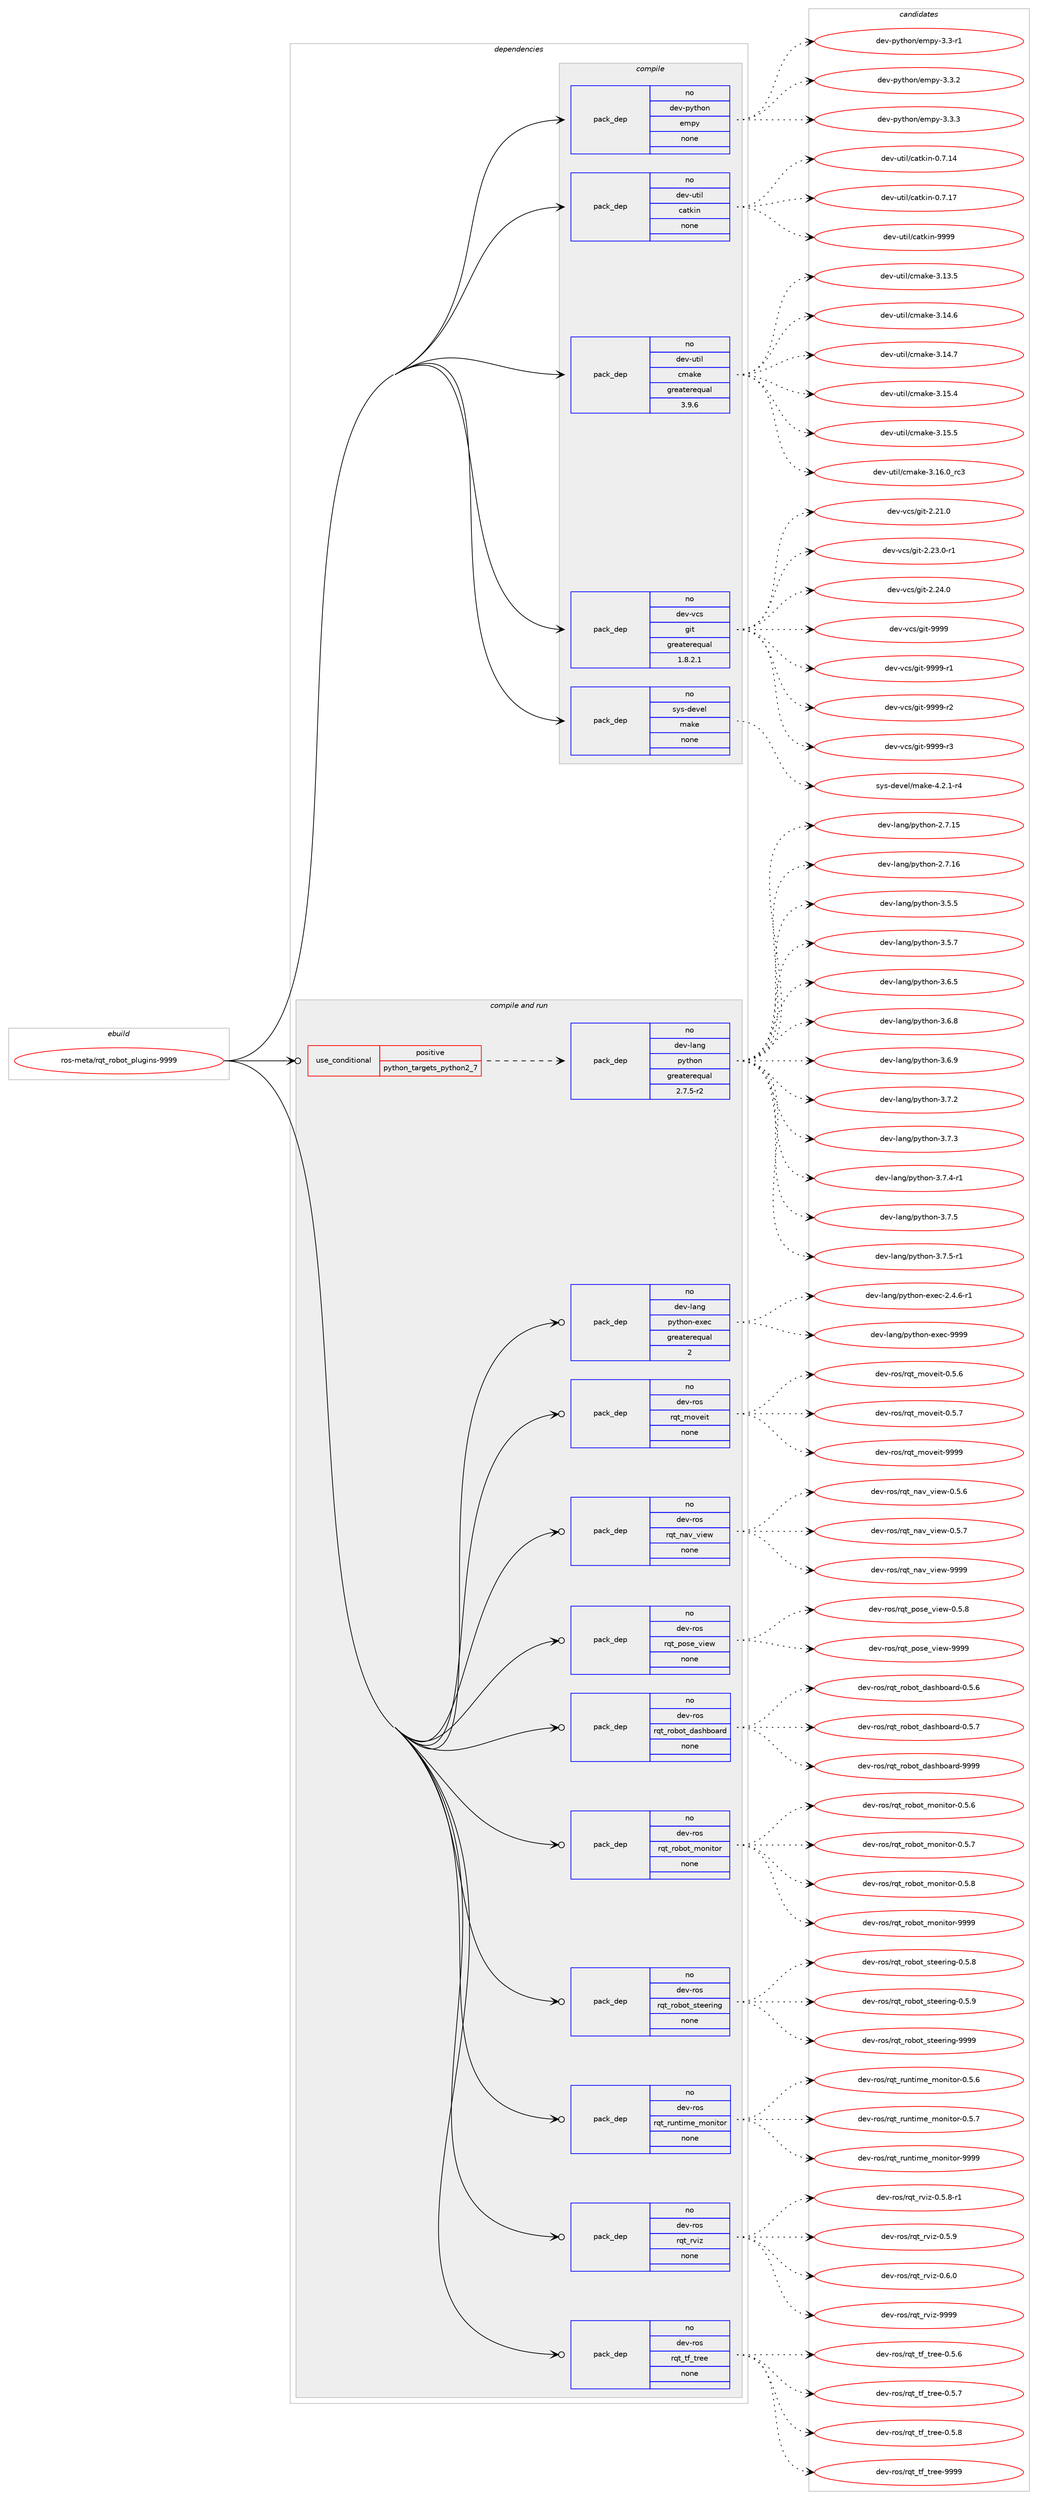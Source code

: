 digraph prolog {

# *************
# Graph options
# *************

newrank=true;
concentrate=true;
compound=true;
graph [rankdir=LR,fontname=Helvetica,fontsize=10,ranksep=1.5];#, ranksep=2.5, nodesep=0.2];
edge  [arrowhead=vee];
node  [fontname=Helvetica,fontsize=10];

# **********
# The ebuild
# **********

subgraph cluster_leftcol {
color=gray;
rank=same;
label=<<i>ebuild</i>>;
id [label="ros-meta/rqt_robot_plugins-9999", color=red, width=4, href="../ros-meta/rqt_robot_plugins-9999.svg"];
}

# ****************
# The dependencies
# ****************

subgraph cluster_midcol {
color=gray;
label=<<i>dependencies</i>>;
subgraph cluster_compile {
fillcolor="#eeeeee";
style=filled;
label=<<i>compile</i>>;
subgraph pack627204 {
dependency848632 [label=<<TABLE BORDER="0" CELLBORDER="1" CELLSPACING="0" CELLPADDING="4" WIDTH="220"><TR><TD ROWSPAN="6" CELLPADDING="30">pack_dep</TD></TR><TR><TD WIDTH="110">no</TD></TR><TR><TD>dev-python</TD></TR><TR><TD>empy</TD></TR><TR><TD>none</TD></TR><TR><TD></TD></TR></TABLE>>, shape=none, color=blue];
}
id:e -> dependency848632:w [weight=20,style="solid",arrowhead="vee"];
subgraph pack627205 {
dependency848633 [label=<<TABLE BORDER="0" CELLBORDER="1" CELLSPACING="0" CELLPADDING="4" WIDTH="220"><TR><TD ROWSPAN="6" CELLPADDING="30">pack_dep</TD></TR><TR><TD WIDTH="110">no</TD></TR><TR><TD>dev-util</TD></TR><TR><TD>catkin</TD></TR><TR><TD>none</TD></TR><TR><TD></TD></TR></TABLE>>, shape=none, color=blue];
}
id:e -> dependency848633:w [weight=20,style="solid",arrowhead="vee"];
subgraph pack627206 {
dependency848634 [label=<<TABLE BORDER="0" CELLBORDER="1" CELLSPACING="0" CELLPADDING="4" WIDTH="220"><TR><TD ROWSPAN="6" CELLPADDING="30">pack_dep</TD></TR><TR><TD WIDTH="110">no</TD></TR><TR><TD>dev-util</TD></TR><TR><TD>cmake</TD></TR><TR><TD>greaterequal</TD></TR><TR><TD>3.9.6</TD></TR></TABLE>>, shape=none, color=blue];
}
id:e -> dependency848634:w [weight=20,style="solid",arrowhead="vee"];
subgraph pack627207 {
dependency848635 [label=<<TABLE BORDER="0" CELLBORDER="1" CELLSPACING="0" CELLPADDING="4" WIDTH="220"><TR><TD ROWSPAN="6" CELLPADDING="30">pack_dep</TD></TR><TR><TD WIDTH="110">no</TD></TR><TR><TD>dev-vcs</TD></TR><TR><TD>git</TD></TR><TR><TD>greaterequal</TD></TR><TR><TD>1.8.2.1</TD></TR></TABLE>>, shape=none, color=blue];
}
id:e -> dependency848635:w [weight=20,style="solid",arrowhead="vee"];
subgraph pack627208 {
dependency848636 [label=<<TABLE BORDER="0" CELLBORDER="1" CELLSPACING="0" CELLPADDING="4" WIDTH="220"><TR><TD ROWSPAN="6" CELLPADDING="30">pack_dep</TD></TR><TR><TD WIDTH="110">no</TD></TR><TR><TD>sys-devel</TD></TR><TR><TD>make</TD></TR><TR><TD>none</TD></TR><TR><TD></TD></TR></TABLE>>, shape=none, color=blue];
}
id:e -> dependency848636:w [weight=20,style="solid",arrowhead="vee"];
}
subgraph cluster_compileandrun {
fillcolor="#eeeeee";
style=filled;
label=<<i>compile and run</i>>;
subgraph cond206494 {
dependency848637 [label=<<TABLE BORDER="0" CELLBORDER="1" CELLSPACING="0" CELLPADDING="4"><TR><TD ROWSPAN="3" CELLPADDING="10">use_conditional</TD></TR><TR><TD>positive</TD></TR><TR><TD>python_targets_python2_7</TD></TR></TABLE>>, shape=none, color=red];
subgraph pack627209 {
dependency848638 [label=<<TABLE BORDER="0" CELLBORDER="1" CELLSPACING="0" CELLPADDING="4" WIDTH="220"><TR><TD ROWSPAN="6" CELLPADDING="30">pack_dep</TD></TR><TR><TD WIDTH="110">no</TD></TR><TR><TD>dev-lang</TD></TR><TR><TD>python</TD></TR><TR><TD>greaterequal</TD></TR><TR><TD>2.7.5-r2</TD></TR></TABLE>>, shape=none, color=blue];
}
dependency848637:e -> dependency848638:w [weight=20,style="dashed",arrowhead="vee"];
}
id:e -> dependency848637:w [weight=20,style="solid",arrowhead="odotvee"];
subgraph pack627210 {
dependency848639 [label=<<TABLE BORDER="0" CELLBORDER="1" CELLSPACING="0" CELLPADDING="4" WIDTH="220"><TR><TD ROWSPAN="6" CELLPADDING="30">pack_dep</TD></TR><TR><TD WIDTH="110">no</TD></TR><TR><TD>dev-lang</TD></TR><TR><TD>python-exec</TD></TR><TR><TD>greaterequal</TD></TR><TR><TD>2</TD></TR></TABLE>>, shape=none, color=blue];
}
id:e -> dependency848639:w [weight=20,style="solid",arrowhead="odotvee"];
subgraph pack627211 {
dependency848640 [label=<<TABLE BORDER="0" CELLBORDER="1" CELLSPACING="0" CELLPADDING="4" WIDTH="220"><TR><TD ROWSPAN="6" CELLPADDING="30">pack_dep</TD></TR><TR><TD WIDTH="110">no</TD></TR><TR><TD>dev-ros</TD></TR><TR><TD>rqt_moveit</TD></TR><TR><TD>none</TD></TR><TR><TD></TD></TR></TABLE>>, shape=none, color=blue];
}
id:e -> dependency848640:w [weight=20,style="solid",arrowhead="odotvee"];
subgraph pack627212 {
dependency848641 [label=<<TABLE BORDER="0" CELLBORDER="1" CELLSPACING="0" CELLPADDING="4" WIDTH="220"><TR><TD ROWSPAN="6" CELLPADDING="30">pack_dep</TD></TR><TR><TD WIDTH="110">no</TD></TR><TR><TD>dev-ros</TD></TR><TR><TD>rqt_nav_view</TD></TR><TR><TD>none</TD></TR><TR><TD></TD></TR></TABLE>>, shape=none, color=blue];
}
id:e -> dependency848641:w [weight=20,style="solid",arrowhead="odotvee"];
subgraph pack627213 {
dependency848642 [label=<<TABLE BORDER="0" CELLBORDER="1" CELLSPACING="0" CELLPADDING="4" WIDTH="220"><TR><TD ROWSPAN="6" CELLPADDING="30">pack_dep</TD></TR><TR><TD WIDTH="110">no</TD></TR><TR><TD>dev-ros</TD></TR><TR><TD>rqt_pose_view</TD></TR><TR><TD>none</TD></TR><TR><TD></TD></TR></TABLE>>, shape=none, color=blue];
}
id:e -> dependency848642:w [weight=20,style="solid",arrowhead="odotvee"];
subgraph pack627214 {
dependency848643 [label=<<TABLE BORDER="0" CELLBORDER="1" CELLSPACING="0" CELLPADDING="4" WIDTH="220"><TR><TD ROWSPAN="6" CELLPADDING="30">pack_dep</TD></TR><TR><TD WIDTH="110">no</TD></TR><TR><TD>dev-ros</TD></TR><TR><TD>rqt_robot_dashboard</TD></TR><TR><TD>none</TD></TR><TR><TD></TD></TR></TABLE>>, shape=none, color=blue];
}
id:e -> dependency848643:w [weight=20,style="solid",arrowhead="odotvee"];
subgraph pack627215 {
dependency848644 [label=<<TABLE BORDER="0" CELLBORDER="1" CELLSPACING="0" CELLPADDING="4" WIDTH="220"><TR><TD ROWSPAN="6" CELLPADDING="30">pack_dep</TD></TR><TR><TD WIDTH="110">no</TD></TR><TR><TD>dev-ros</TD></TR><TR><TD>rqt_robot_monitor</TD></TR><TR><TD>none</TD></TR><TR><TD></TD></TR></TABLE>>, shape=none, color=blue];
}
id:e -> dependency848644:w [weight=20,style="solid",arrowhead="odotvee"];
subgraph pack627216 {
dependency848645 [label=<<TABLE BORDER="0" CELLBORDER="1" CELLSPACING="0" CELLPADDING="4" WIDTH="220"><TR><TD ROWSPAN="6" CELLPADDING="30">pack_dep</TD></TR><TR><TD WIDTH="110">no</TD></TR><TR><TD>dev-ros</TD></TR><TR><TD>rqt_robot_steering</TD></TR><TR><TD>none</TD></TR><TR><TD></TD></TR></TABLE>>, shape=none, color=blue];
}
id:e -> dependency848645:w [weight=20,style="solid",arrowhead="odotvee"];
subgraph pack627217 {
dependency848646 [label=<<TABLE BORDER="0" CELLBORDER="1" CELLSPACING="0" CELLPADDING="4" WIDTH="220"><TR><TD ROWSPAN="6" CELLPADDING="30">pack_dep</TD></TR><TR><TD WIDTH="110">no</TD></TR><TR><TD>dev-ros</TD></TR><TR><TD>rqt_runtime_monitor</TD></TR><TR><TD>none</TD></TR><TR><TD></TD></TR></TABLE>>, shape=none, color=blue];
}
id:e -> dependency848646:w [weight=20,style="solid",arrowhead="odotvee"];
subgraph pack627218 {
dependency848647 [label=<<TABLE BORDER="0" CELLBORDER="1" CELLSPACING="0" CELLPADDING="4" WIDTH="220"><TR><TD ROWSPAN="6" CELLPADDING="30">pack_dep</TD></TR><TR><TD WIDTH="110">no</TD></TR><TR><TD>dev-ros</TD></TR><TR><TD>rqt_rviz</TD></TR><TR><TD>none</TD></TR><TR><TD></TD></TR></TABLE>>, shape=none, color=blue];
}
id:e -> dependency848647:w [weight=20,style="solid",arrowhead="odotvee"];
subgraph pack627219 {
dependency848648 [label=<<TABLE BORDER="0" CELLBORDER="1" CELLSPACING="0" CELLPADDING="4" WIDTH="220"><TR><TD ROWSPAN="6" CELLPADDING="30">pack_dep</TD></TR><TR><TD WIDTH="110">no</TD></TR><TR><TD>dev-ros</TD></TR><TR><TD>rqt_tf_tree</TD></TR><TR><TD>none</TD></TR><TR><TD></TD></TR></TABLE>>, shape=none, color=blue];
}
id:e -> dependency848648:w [weight=20,style="solid",arrowhead="odotvee"];
}
subgraph cluster_run {
fillcolor="#eeeeee";
style=filled;
label=<<i>run</i>>;
}
}

# **************
# The candidates
# **************

subgraph cluster_choices {
rank=same;
color=gray;
label=<<i>candidates</i>>;

subgraph choice627204 {
color=black;
nodesep=1;
choice1001011184511212111610411111047101109112121455146514511449 [label="dev-python/empy-3.3-r1", color=red, width=4,href="../dev-python/empy-3.3-r1.svg"];
choice1001011184511212111610411111047101109112121455146514650 [label="dev-python/empy-3.3.2", color=red, width=4,href="../dev-python/empy-3.3.2.svg"];
choice1001011184511212111610411111047101109112121455146514651 [label="dev-python/empy-3.3.3", color=red, width=4,href="../dev-python/empy-3.3.3.svg"];
dependency848632:e -> choice1001011184511212111610411111047101109112121455146514511449:w [style=dotted,weight="100"];
dependency848632:e -> choice1001011184511212111610411111047101109112121455146514650:w [style=dotted,weight="100"];
dependency848632:e -> choice1001011184511212111610411111047101109112121455146514651:w [style=dotted,weight="100"];
}
subgraph choice627205 {
color=black;
nodesep=1;
choice1001011184511711610510847999711610710511045484655464952 [label="dev-util/catkin-0.7.14", color=red, width=4,href="../dev-util/catkin-0.7.14.svg"];
choice1001011184511711610510847999711610710511045484655464955 [label="dev-util/catkin-0.7.17", color=red, width=4,href="../dev-util/catkin-0.7.17.svg"];
choice100101118451171161051084799971161071051104557575757 [label="dev-util/catkin-9999", color=red, width=4,href="../dev-util/catkin-9999.svg"];
dependency848633:e -> choice1001011184511711610510847999711610710511045484655464952:w [style=dotted,weight="100"];
dependency848633:e -> choice1001011184511711610510847999711610710511045484655464955:w [style=dotted,weight="100"];
dependency848633:e -> choice100101118451171161051084799971161071051104557575757:w [style=dotted,weight="100"];
}
subgraph choice627206 {
color=black;
nodesep=1;
choice1001011184511711610510847991099710710145514649514653 [label="dev-util/cmake-3.13.5", color=red, width=4,href="../dev-util/cmake-3.13.5.svg"];
choice1001011184511711610510847991099710710145514649524654 [label="dev-util/cmake-3.14.6", color=red, width=4,href="../dev-util/cmake-3.14.6.svg"];
choice1001011184511711610510847991099710710145514649524655 [label="dev-util/cmake-3.14.7", color=red, width=4,href="../dev-util/cmake-3.14.7.svg"];
choice1001011184511711610510847991099710710145514649534652 [label="dev-util/cmake-3.15.4", color=red, width=4,href="../dev-util/cmake-3.15.4.svg"];
choice1001011184511711610510847991099710710145514649534653 [label="dev-util/cmake-3.15.5", color=red, width=4,href="../dev-util/cmake-3.15.5.svg"];
choice1001011184511711610510847991099710710145514649544648951149951 [label="dev-util/cmake-3.16.0_rc3", color=red, width=4,href="../dev-util/cmake-3.16.0_rc3.svg"];
dependency848634:e -> choice1001011184511711610510847991099710710145514649514653:w [style=dotted,weight="100"];
dependency848634:e -> choice1001011184511711610510847991099710710145514649524654:w [style=dotted,weight="100"];
dependency848634:e -> choice1001011184511711610510847991099710710145514649524655:w [style=dotted,weight="100"];
dependency848634:e -> choice1001011184511711610510847991099710710145514649534652:w [style=dotted,weight="100"];
dependency848634:e -> choice1001011184511711610510847991099710710145514649534653:w [style=dotted,weight="100"];
dependency848634:e -> choice1001011184511711610510847991099710710145514649544648951149951:w [style=dotted,weight="100"];
}
subgraph choice627207 {
color=black;
nodesep=1;
choice10010111845118991154710310511645504650494648 [label="dev-vcs/git-2.21.0", color=red, width=4,href="../dev-vcs/git-2.21.0.svg"];
choice100101118451189911547103105116455046505146484511449 [label="dev-vcs/git-2.23.0-r1", color=red, width=4,href="../dev-vcs/git-2.23.0-r1.svg"];
choice10010111845118991154710310511645504650524648 [label="dev-vcs/git-2.24.0", color=red, width=4,href="../dev-vcs/git-2.24.0.svg"];
choice1001011184511899115471031051164557575757 [label="dev-vcs/git-9999", color=red, width=4,href="../dev-vcs/git-9999.svg"];
choice10010111845118991154710310511645575757574511449 [label="dev-vcs/git-9999-r1", color=red, width=4,href="../dev-vcs/git-9999-r1.svg"];
choice10010111845118991154710310511645575757574511450 [label="dev-vcs/git-9999-r2", color=red, width=4,href="../dev-vcs/git-9999-r2.svg"];
choice10010111845118991154710310511645575757574511451 [label="dev-vcs/git-9999-r3", color=red, width=4,href="../dev-vcs/git-9999-r3.svg"];
dependency848635:e -> choice10010111845118991154710310511645504650494648:w [style=dotted,weight="100"];
dependency848635:e -> choice100101118451189911547103105116455046505146484511449:w [style=dotted,weight="100"];
dependency848635:e -> choice10010111845118991154710310511645504650524648:w [style=dotted,weight="100"];
dependency848635:e -> choice1001011184511899115471031051164557575757:w [style=dotted,weight="100"];
dependency848635:e -> choice10010111845118991154710310511645575757574511449:w [style=dotted,weight="100"];
dependency848635:e -> choice10010111845118991154710310511645575757574511450:w [style=dotted,weight="100"];
dependency848635:e -> choice10010111845118991154710310511645575757574511451:w [style=dotted,weight="100"];
}
subgraph choice627208 {
color=black;
nodesep=1;
choice1151211154510010111810110847109971071014552465046494511452 [label="sys-devel/make-4.2.1-r4", color=red, width=4,href="../sys-devel/make-4.2.1-r4.svg"];
dependency848636:e -> choice1151211154510010111810110847109971071014552465046494511452:w [style=dotted,weight="100"];
}
subgraph choice627209 {
color=black;
nodesep=1;
choice10010111845108971101034711212111610411111045504655464953 [label="dev-lang/python-2.7.15", color=red, width=4,href="../dev-lang/python-2.7.15.svg"];
choice10010111845108971101034711212111610411111045504655464954 [label="dev-lang/python-2.7.16", color=red, width=4,href="../dev-lang/python-2.7.16.svg"];
choice100101118451089711010347112121116104111110455146534653 [label="dev-lang/python-3.5.5", color=red, width=4,href="../dev-lang/python-3.5.5.svg"];
choice100101118451089711010347112121116104111110455146534655 [label="dev-lang/python-3.5.7", color=red, width=4,href="../dev-lang/python-3.5.7.svg"];
choice100101118451089711010347112121116104111110455146544653 [label="dev-lang/python-3.6.5", color=red, width=4,href="../dev-lang/python-3.6.5.svg"];
choice100101118451089711010347112121116104111110455146544656 [label="dev-lang/python-3.6.8", color=red, width=4,href="../dev-lang/python-3.6.8.svg"];
choice100101118451089711010347112121116104111110455146544657 [label="dev-lang/python-3.6.9", color=red, width=4,href="../dev-lang/python-3.6.9.svg"];
choice100101118451089711010347112121116104111110455146554650 [label="dev-lang/python-3.7.2", color=red, width=4,href="../dev-lang/python-3.7.2.svg"];
choice100101118451089711010347112121116104111110455146554651 [label="dev-lang/python-3.7.3", color=red, width=4,href="../dev-lang/python-3.7.3.svg"];
choice1001011184510897110103471121211161041111104551465546524511449 [label="dev-lang/python-3.7.4-r1", color=red, width=4,href="../dev-lang/python-3.7.4-r1.svg"];
choice100101118451089711010347112121116104111110455146554653 [label="dev-lang/python-3.7.5", color=red, width=4,href="../dev-lang/python-3.7.5.svg"];
choice1001011184510897110103471121211161041111104551465546534511449 [label="dev-lang/python-3.7.5-r1", color=red, width=4,href="../dev-lang/python-3.7.5-r1.svg"];
dependency848638:e -> choice10010111845108971101034711212111610411111045504655464953:w [style=dotted,weight="100"];
dependency848638:e -> choice10010111845108971101034711212111610411111045504655464954:w [style=dotted,weight="100"];
dependency848638:e -> choice100101118451089711010347112121116104111110455146534653:w [style=dotted,weight="100"];
dependency848638:e -> choice100101118451089711010347112121116104111110455146534655:w [style=dotted,weight="100"];
dependency848638:e -> choice100101118451089711010347112121116104111110455146544653:w [style=dotted,weight="100"];
dependency848638:e -> choice100101118451089711010347112121116104111110455146544656:w [style=dotted,weight="100"];
dependency848638:e -> choice100101118451089711010347112121116104111110455146544657:w [style=dotted,weight="100"];
dependency848638:e -> choice100101118451089711010347112121116104111110455146554650:w [style=dotted,weight="100"];
dependency848638:e -> choice100101118451089711010347112121116104111110455146554651:w [style=dotted,weight="100"];
dependency848638:e -> choice1001011184510897110103471121211161041111104551465546524511449:w [style=dotted,weight="100"];
dependency848638:e -> choice100101118451089711010347112121116104111110455146554653:w [style=dotted,weight="100"];
dependency848638:e -> choice1001011184510897110103471121211161041111104551465546534511449:w [style=dotted,weight="100"];
}
subgraph choice627210 {
color=black;
nodesep=1;
choice10010111845108971101034711212111610411111045101120101994550465246544511449 [label="dev-lang/python-exec-2.4.6-r1", color=red, width=4,href="../dev-lang/python-exec-2.4.6-r1.svg"];
choice10010111845108971101034711212111610411111045101120101994557575757 [label="dev-lang/python-exec-9999", color=red, width=4,href="../dev-lang/python-exec-9999.svg"];
dependency848639:e -> choice10010111845108971101034711212111610411111045101120101994550465246544511449:w [style=dotted,weight="100"];
dependency848639:e -> choice10010111845108971101034711212111610411111045101120101994557575757:w [style=dotted,weight="100"];
}
subgraph choice627211 {
color=black;
nodesep=1;
choice100101118451141111154711411311695109111118101105116454846534654 [label="dev-ros/rqt_moveit-0.5.6", color=red, width=4,href="../dev-ros/rqt_moveit-0.5.6.svg"];
choice100101118451141111154711411311695109111118101105116454846534655 [label="dev-ros/rqt_moveit-0.5.7", color=red, width=4,href="../dev-ros/rqt_moveit-0.5.7.svg"];
choice1001011184511411111547114113116951091111181011051164557575757 [label="dev-ros/rqt_moveit-9999", color=red, width=4,href="../dev-ros/rqt_moveit-9999.svg"];
dependency848640:e -> choice100101118451141111154711411311695109111118101105116454846534654:w [style=dotted,weight="100"];
dependency848640:e -> choice100101118451141111154711411311695109111118101105116454846534655:w [style=dotted,weight="100"];
dependency848640:e -> choice1001011184511411111547114113116951091111181011051164557575757:w [style=dotted,weight="100"];
}
subgraph choice627212 {
color=black;
nodesep=1;
choice1001011184511411111547114113116951109711895118105101119454846534654 [label="dev-ros/rqt_nav_view-0.5.6", color=red, width=4,href="../dev-ros/rqt_nav_view-0.5.6.svg"];
choice1001011184511411111547114113116951109711895118105101119454846534655 [label="dev-ros/rqt_nav_view-0.5.7", color=red, width=4,href="../dev-ros/rqt_nav_view-0.5.7.svg"];
choice10010111845114111115471141131169511097118951181051011194557575757 [label="dev-ros/rqt_nav_view-9999", color=red, width=4,href="../dev-ros/rqt_nav_view-9999.svg"];
dependency848641:e -> choice1001011184511411111547114113116951109711895118105101119454846534654:w [style=dotted,weight="100"];
dependency848641:e -> choice1001011184511411111547114113116951109711895118105101119454846534655:w [style=dotted,weight="100"];
dependency848641:e -> choice10010111845114111115471141131169511097118951181051011194557575757:w [style=dotted,weight="100"];
}
subgraph choice627213 {
color=black;
nodesep=1;
choice10010111845114111115471141131169511211111510195118105101119454846534656 [label="dev-ros/rqt_pose_view-0.5.8", color=red, width=4,href="../dev-ros/rqt_pose_view-0.5.8.svg"];
choice100101118451141111154711411311695112111115101951181051011194557575757 [label="dev-ros/rqt_pose_view-9999", color=red, width=4,href="../dev-ros/rqt_pose_view-9999.svg"];
dependency848642:e -> choice10010111845114111115471141131169511211111510195118105101119454846534656:w [style=dotted,weight="100"];
dependency848642:e -> choice100101118451141111154711411311695112111115101951181051011194557575757:w [style=dotted,weight="100"];
}
subgraph choice627214 {
color=black;
nodesep=1;
choice1001011184511411111547114113116951141119811111695100971151049811197114100454846534654 [label="dev-ros/rqt_robot_dashboard-0.5.6", color=red, width=4,href="../dev-ros/rqt_robot_dashboard-0.5.6.svg"];
choice1001011184511411111547114113116951141119811111695100971151049811197114100454846534655 [label="dev-ros/rqt_robot_dashboard-0.5.7", color=red, width=4,href="../dev-ros/rqt_robot_dashboard-0.5.7.svg"];
choice10010111845114111115471141131169511411198111116951009711510498111971141004557575757 [label="dev-ros/rqt_robot_dashboard-9999", color=red, width=4,href="../dev-ros/rqt_robot_dashboard-9999.svg"];
dependency848643:e -> choice1001011184511411111547114113116951141119811111695100971151049811197114100454846534654:w [style=dotted,weight="100"];
dependency848643:e -> choice1001011184511411111547114113116951141119811111695100971151049811197114100454846534655:w [style=dotted,weight="100"];
dependency848643:e -> choice10010111845114111115471141131169511411198111116951009711510498111971141004557575757:w [style=dotted,weight="100"];
}
subgraph choice627215 {
color=black;
nodesep=1;
choice1001011184511411111547114113116951141119811111695109111110105116111114454846534654 [label="dev-ros/rqt_robot_monitor-0.5.6", color=red, width=4,href="../dev-ros/rqt_robot_monitor-0.5.6.svg"];
choice1001011184511411111547114113116951141119811111695109111110105116111114454846534655 [label="dev-ros/rqt_robot_monitor-0.5.7", color=red, width=4,href="../dev-ros/rqt_robot_monitor-0.5.7.svg"];
choice1001011184511411111547114113116951141119811111695109111110105116111114454846534656 [label="dev-ros/rqt_robot_monitor-0.5.8", color=red, width=4,href="../dev-ros/rqt_robot_monitor-0.5.8.svg"];
choice10010111845114111115471141131169511411198111116951091111101051161111144557575757 [label="dev-ros/rqt_robot_monitor-9999", color=red, width=4,href="../dev-ros/rqt_robot_monitor-9999.svg"];
dependency848644:e -> choice1001011184511411111547114113116951141119811111695109111110105116111114454846534654:w [style=dotted,weight="100"];
dependency848644:e -> choice1001011184511411111547114113116951141119811111695109111110105116111114454846534655:w [style=dotted,weight="100"];
dependency848644:e -> choice1001011184511411111547114113116951141119811111695109111110105116111114454846534656:w [style=dotted,weight="100"];
dependency848644:e -> choice10010111845114111115471141131169511411198111116951091111101051161111144557575757:w [style=dotted,weight="100"];
}
subgraph choice627216 {
color=black;
nodesep=1;
choice1001011184511411111547114113116951141119811111695115116101101114105110103454846534656 [label="dev-ros/rqt_robot_steering-0.5.8", color=red, width=4,href="../dev-ros/rqt_robot_steering-0.5.8.svg"];
choice1001011184511411111547114113116951141119811111695115116101101114105110103454846534657 [label="dev-ros/rqt_robot_steering-0.5.9", color=red, width=4,href="../dev-ros/rqt_robot_steering-0.5.9.svg"];
choice10010111845114111115471141131169511411198111116951151161011011141051101034557575757 [label="dev-ros/rqt_robot_steering-9999", color=red, width=4,href="../dev-ros/rqt_robot_steering-9999.svg"];
dependency848645:e -> choice1001011184511411111547114113116951141119811111695115116101101114105110103454846534656:w [style=dotted,weight="100"];
dependency848645:e -> choice1001011184511411111547114113116951141119811111695115116101101114105110103454846534657:w [style=dotted,weight="100"];
dependency848645:e -> choice10010111845114111115471141131169511411198111116951151161011011141051101034557575757:w [style=dotted,weight="100"];
}
subgraph choice627217 {
color=black;
nodesep=1;
choice10010111845114111115471141131169511411711011610510910195109111110105116111114454846534654 [label="dev-ros/rqt_runtime_monitor-0.5.6", color=red, width=4,href="../dev-ros/rqt_runtime_monitor-0.5.6.svg"];
choice10010111845114111115471141131169511411711011610510910195109111110105116111114454846534655 [label="dev-ros/rqt_runtime_monitor-0.5.7", color=red, width=4,href="../dev-ros/rqt_runtime_monitor-0.5.7.svg"];
choice100101118451141111154711411311695114117110116105109101951091111101051161111144557575757 [label="dev-ros/rqt_runtime_monitor-9999", color=red, width=4,href="../dev-ros/rqt_runtime_monitor-9999.svg"];
dependency848646:e -> choice10010111845114111115471141131169511411711011610510910195109111110105116111114454846534654:w [style=dotted,weight="100"];
dependency848646:e -> choice10010111845114111115471141131169511411711011610510910195109111110105116111114454846534655:w [style=dotted,weight="100"];
dependency848646:e -> choice100101118451141111154711411311695114117110116105109101951091111101051161111144557575757:w [style=dotted,weight="100"];
}
subgraph choice627218 {
color=black;
nodesep=1;
choice1001011184511411111547114113116951141181051224548465346564511449 [label="dev-ros/rqt_rviz-0.5.8-r1", color=red, width=4,href="../dev-ros/rqt_rviz-0.5.8-r1.svg"];
choice100101118451141111154711411311695114118105122454846534657 [label="dev-ros/rqt_rviz-0.5.9", color=red, width=4,href="../dev-ros/rqt_rviz-0.5.9.svg"];
choice100101118451141111154711411311695114118105122454846544648 [label="dev-ros/rqt_rviz-0.6.0", color=red, width=4,href="../dev-ros/rqt_rviz-0.6.0.svg"];
choice1001011184511411111547114113116951141181051224557575757 [label="dev-ros/rqt_rviz-9999", color=red, width=4,href="../dev-ros/rqt_rviz-9999.svg"];
dependency848647:e -> choice1001011184511411111547114113116951141181051224548465346564511449:w [style=dotted,weight="100"];
dependency848647:e -> choice100101118451141111154711411311695114118105122454846534657:w [style=dotted,weight="100"];
dependency848647:e -> choice100101118451141111154711411311695114118105122454846544648:w [style=dotted,weight="100"];
dependency848647:e -> choice1001011184511411111547114113116951141181051224557575757:w [style=dotted,weight="100"];
}
subgraph choice627219 {
color=black;
nodesep=1;
choice10010111845114111115471141131169511610295116114101101454846534654 [label="dev-ros/rqt_tf_tree-0.5.6", color=red, width=4,href="../dev-ros/rqt_tf_tree-0.5.6.svg"];
choice10010111845114111115471141131169511610295116114101101454846534655 [label="dev-ros/rqt_tf_tree-0.5.7", color=red, width=4,href="../dev-ros/rqt_tf_tree-0.5.7.svg"];
choice10010111845114111115471141131169511610295116114101101454846534656 [label="dev-ros/rqt_tf_tree-0.5.8", color=red, width=4,href="../dev-ros/rqt_tf_tree-0.5.8.svg"];
choice100101118451141111154711411311695116102951161141011014557575757 [label="dev-ros/rqt_tf_tree-9999", color=red, width=4,href="../dev-ros/rqt_tf_tree-9999.svg"];
dependency848648:e -> choice10010111845114111115471141131169511610295116114101101454846534654:w [style=dotted,weight="100"];
dependency848648:e -> choice10010111845114111115471141131169511610295116114101101454846534655:w [style=dotted,weight="100"];
dependency848648:e -> choice10010111845114111115471141131169511610295116114101101454846534656:w [style=dotted,weight="100"];
dependency848648:e -> choice100101118451141111154711411311695116102951161141011014557575757:w [style=dotted,weight="100"];
}
}

}
